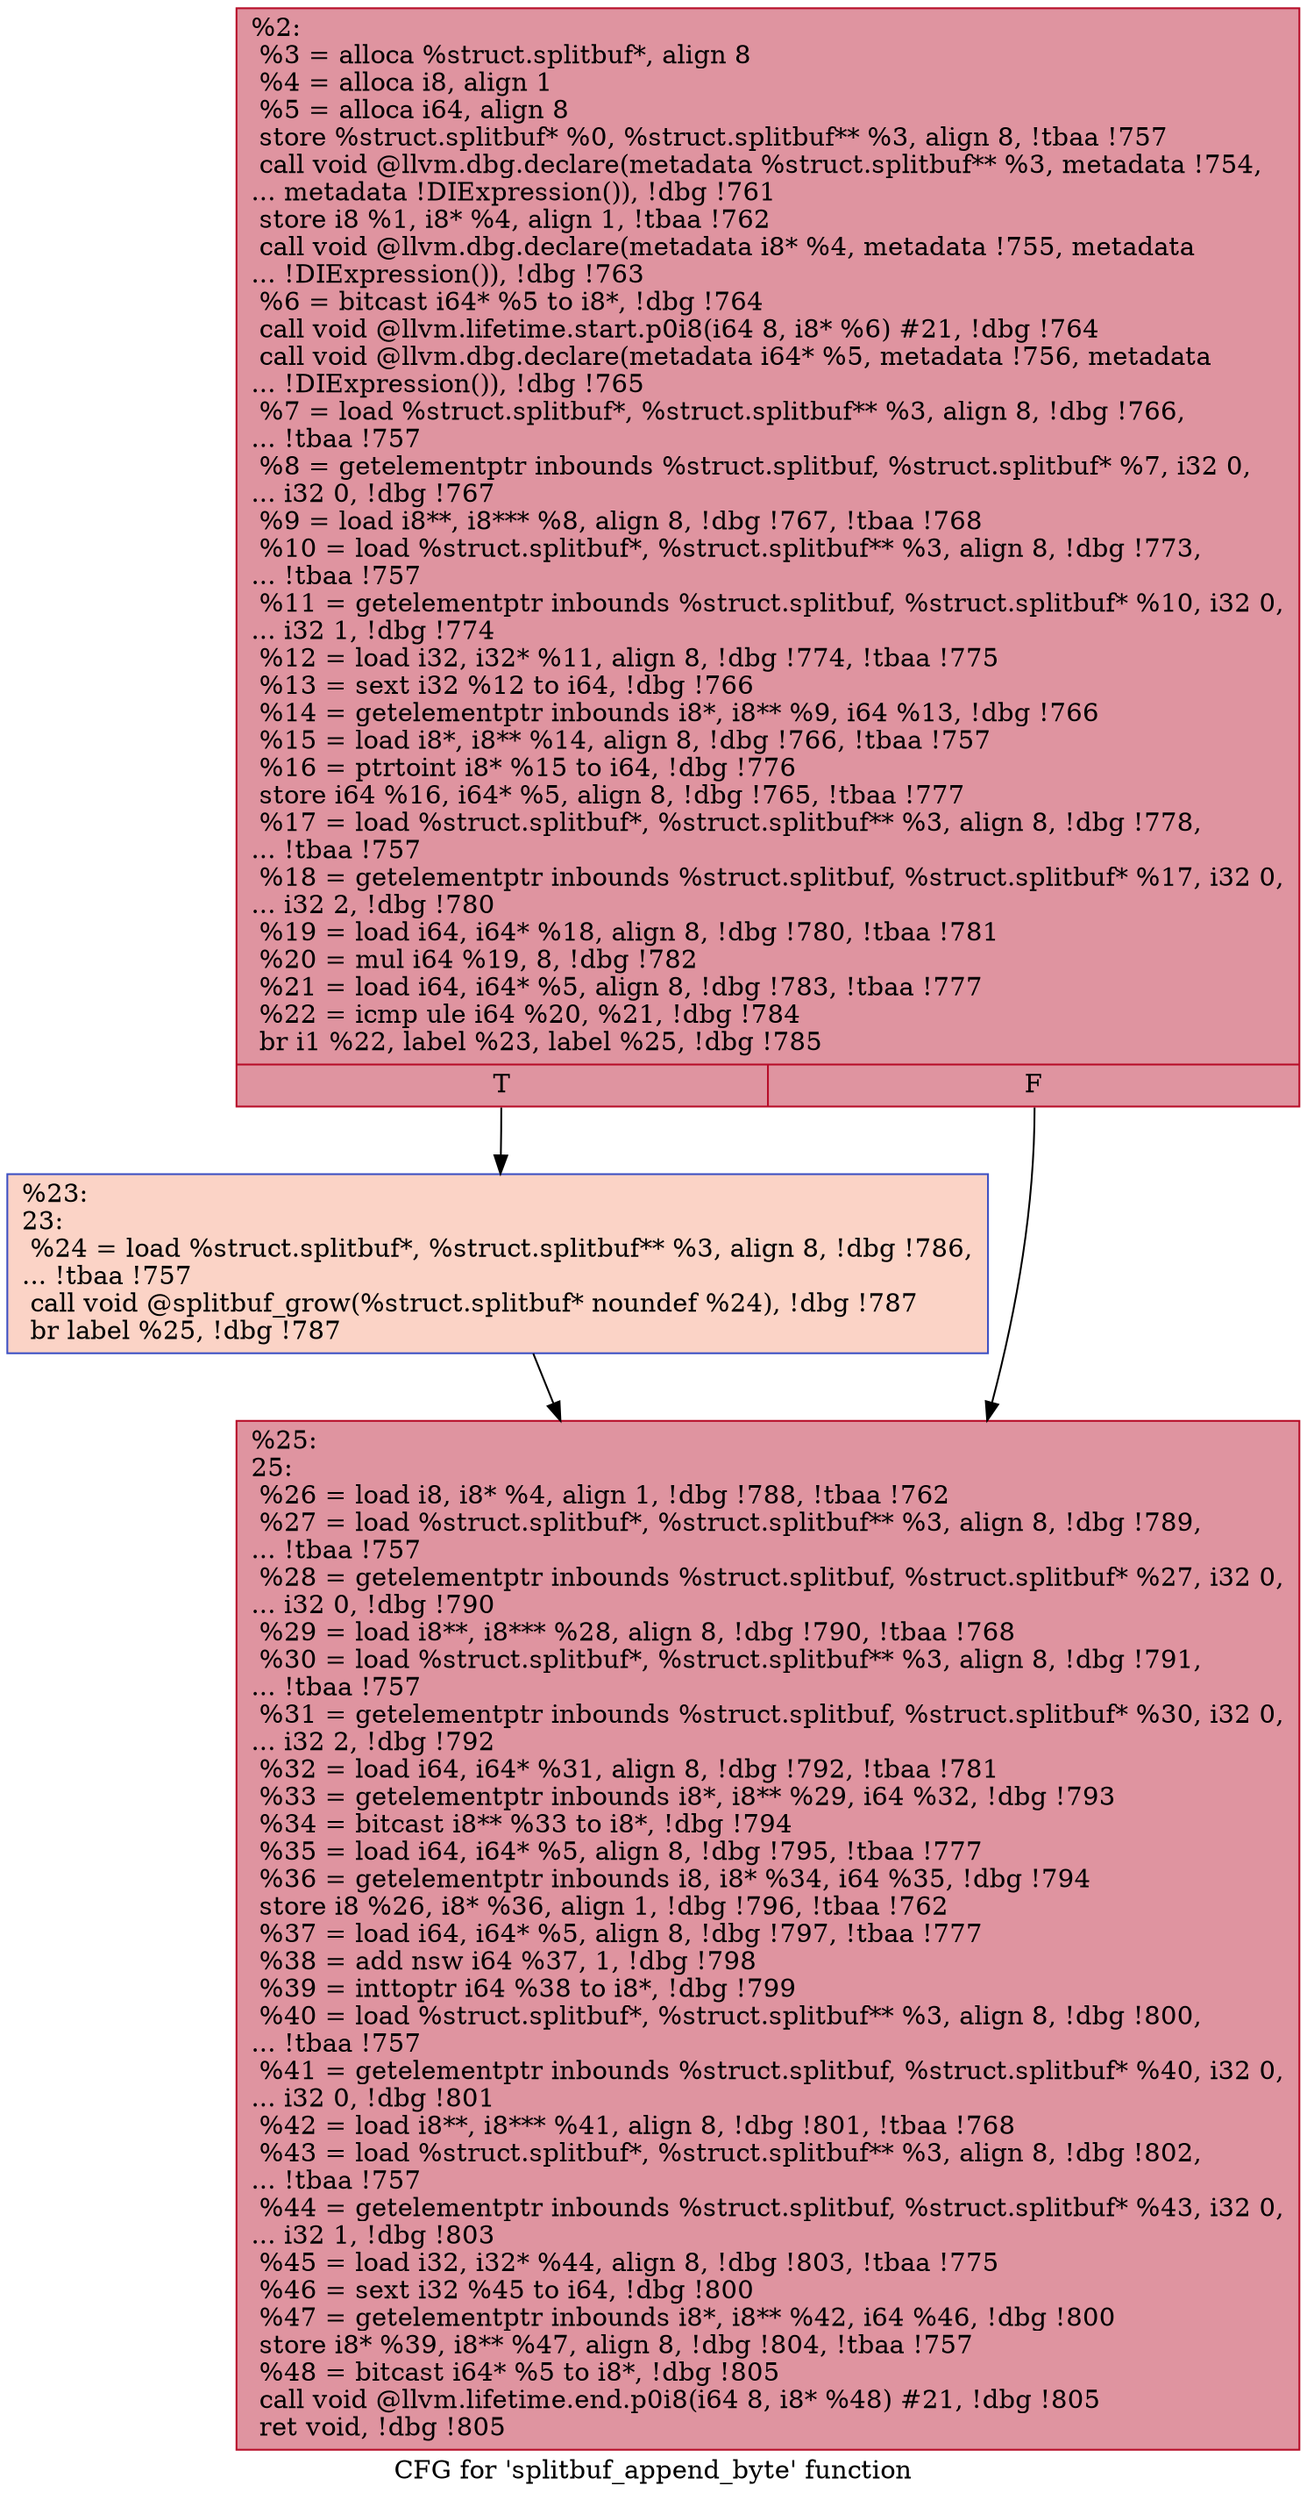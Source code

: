 digraph "CFG for 'splitbuf_append_byte' function" {
	label="CFG for 'splitbuf_append_byte' function";

	Node0x9361e0 [shape=record,color="#b70d28ff", style=filled, fillcolor="#b70d2870",label="{%2:\l  %3 = alloca %struct.splitbuf*, align 8\l  %4 = alloca i8, align 1\l  %5 = alloca i64, align 8\l  store %struct.splitbuf* %0, %struct.splitbuf** %3, align 8, !tbaa !757\l  call void @llvm.dbg.declare(metadata %struct.splitbuf** %3, metadata !754,\l... metadata !DIExpression()), !dbg !761\l  store i8 %1, i8* %4, align 1, !tbaa !762\l  call void @llvm.dbg.declare(metadata i8* %4, metadata !755, metadata\l... !DIExpression()), !dbg !763\l  %6 = bitcast i64* %5 to i8*, !dbg !764\l  call void @llvm.lifetime.start.p0i8(i64 8, i8* %6) #21, !dbg !764\l  call void @llvm.dbg.declare(metadata i64* %5, metadata !756, metadata\l... !DIExpression()), !dbg !765\l  %7 = load %struct.splitbuf*, %struct.splitbuf** %3, align 8, !dbg !766,\l... !tbaa !757\l  %8 = getelementptr inbounds %struct.splitbuf, %struct.splitbuf* %7, i32 0,\l... i32 0, !dbg !767\l  %9 = load i8**, i8*** %8, align 8, !dbg !767, !tbaa !768\l  %10 = load %struct.splitbuf*, %struct.splitbuf** %3, align 8, !dbg !773,\l... !tbaa !757\l  %11 = getelementptr inbounds %struct.splitbuf, %struct.splitbuf* %10, i32 0,\l... i32 1, !dbg !774\l  %12 = load i32, i32* %11, align 8, !dbg !774, !tbaa !775\l  %13 = sext i32 %12 to i64, !dbg !766\l  %14 = getelementptr inbounds i8*, i8** %9, i64 %13, !dbg !766\l  %15 = load i8*, i8** %14, align 8, !dbg !766, !tbaa !757\l  %16 = ptrtoint i8* %15 to i64, !dbg !776\l  store i64 %16, i64* %5, align 8, !dbg !765, !tbaa !777\l  %17 = load %struct.splitbuf*, %struct.splitbuf** %3, align 8, !dbg !778,\l... !tbaa !757\l  %18 = getelementptr inbounds %struct.splitbuf, %struct.splitbuf* %17, i32 0,\l... i32 2, !dbg !780\l  %19 = load i64, i64* %18, align 8, !dbg !780, !tbaa !781\l  %20 = mul i64 %19, 8, !dbg !782\l  %21 = load i64, i64* %5, align 8, !dbg !783, !tbaa !777\l  %22 = icmp ule i64 %20, %21, !dbg !784\l  br i1 %22, label %23, label %25, !dbg !785\l|{<s0>T|<s1>F}}"];
	Node0x9361e0:s0 -> Node0x938f90;
	Node0x9361e0:s1 -> Node0x938fe0;
	Node0x938f90 [shape=record,color="#3d50c3ff", style=filled, fillcolor="#f59c7d70",label="{%23:\l23:                                               \l  %24 = load %struct.splitbuf*, %struct.splitbuf** %3, align 8, !dbg !786,\l... !tbaa !757\l  call void @splitbuf_grow(%struct.splitbuf* noundef %24), !dbg !787\l  br label %25, !dbg !787\l}"];
	Node0x938f90 -> Node0x938fe0;
	Node0x938fe0 [shape=record,color="#b70d28ff", style=filled, fillcolor="#b70d2870",label="{%25:\l25:                                               \l  %26 = load i8, i8* %4, align 1, !dbg !788, !tbaa !762\l  %27 = load %struct.splitbuf*, %struct.splitbuf** %3, align 8, !dbg !789,\l... !tbaa !757\l  %28 = getelementptr inbounds %struct.splitbuf, %struct.splitbuf* %27, i32 0,\l... i32 0, !dbg !790\l  %29 = load i8**, i8*** %28, align 8, !dbg !790, !tbaa !768\l  %30 = load %struct.splitbuf*, %struct.splitbuf** %3, align 8, !dbg !791,\l... !tbaa !757\l  %31 = getelementptr inbounds %struct.splitbuf, %struct.splitbuf* %30, i32 0,\l... i32 2, !dbg !792\l  %32 = load i64, i64* %31, align 8, !dbg !792, !tbaa !781\l  %33 = getelementptr inbounds i8*, i8** %29, i64 %32, !dbg !793\l  %34 = bitcast i8** %33 to i8*, !dbg !794\l  %35 = load i64, i64* %5, align 8, !dbg !795, !tbaa !777\l  %36 = getelementptr inbounds i8, i8* %34, i64 %35, !dbg !794\l  store i8 %26, i8* %36, align 1, !dbg !796, !tbaa !762\l  %37 = load i64, i64* %5, align 8, !dbg !797, !tbaa !777\l  %38 = add nsw i64 %37, 1, !dbg !798\l  %39 = inttoptr i64 %38 to i8*, !dbg !799\l  %40 = load %struct.splitbuf*, %struct.splitbuf** %3, align 8, !dbg !800,\l... !tbaa !757\l  %41 = getelementptr inbounds %struct.splitbuf, %struct.splitbuf* %40, i32 0,\l... i32 0, !dbg !801\l  %42 = load i8**, i8*** %41, align 8, !dbg !801, !tbaa !768\l  %43 = load %struct.splitbuf*, %struct.splitbuf** %3, align 8, !dbg !802,\l... !tbaa !757\l  %44 = getelementptr inbounds %struct.splitbuf, %struct.splitbuf* %43, i32 0,\l... i32 1, !dbg !803\l  %45 = load i32, i32* %44, align 8, !dbg !803, !tbaa !775\l  %46 = sext i32 %45 to i64, !dbg !800\l  %47 = getelementptr inbounds i8*, i8** %42, i64 %46, !dbg !800\l  store i8* %39, i8** %47, align 8, !dbg !804, !tbaa !757\l  %48 = bitcast i64* %5 to i8*, !dbg !805\l  call void @llvm.lifetime.end.p0i8(i64 8, i8* %48) #21, !dbg !805\l  ret void, !dbg !805\l}"];
}
